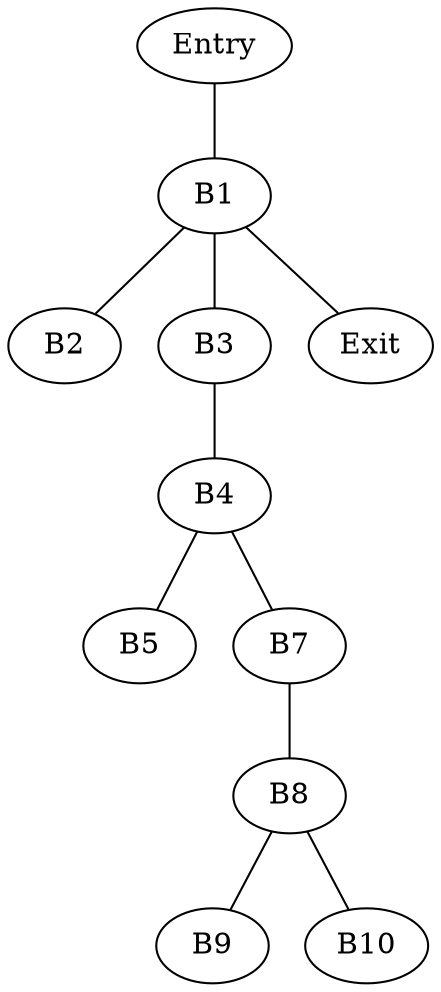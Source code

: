 graph DominatorTree {
    Entry -- B1;
    B1 -- B2;
    B1 -- B3;
    B1 -- Exit;
    B3 -- B4;
    B4 -- B5;
    B4 -- B7;
    B7 -- B8;
    B8 -- B9;
    B8 -- B10;
}
